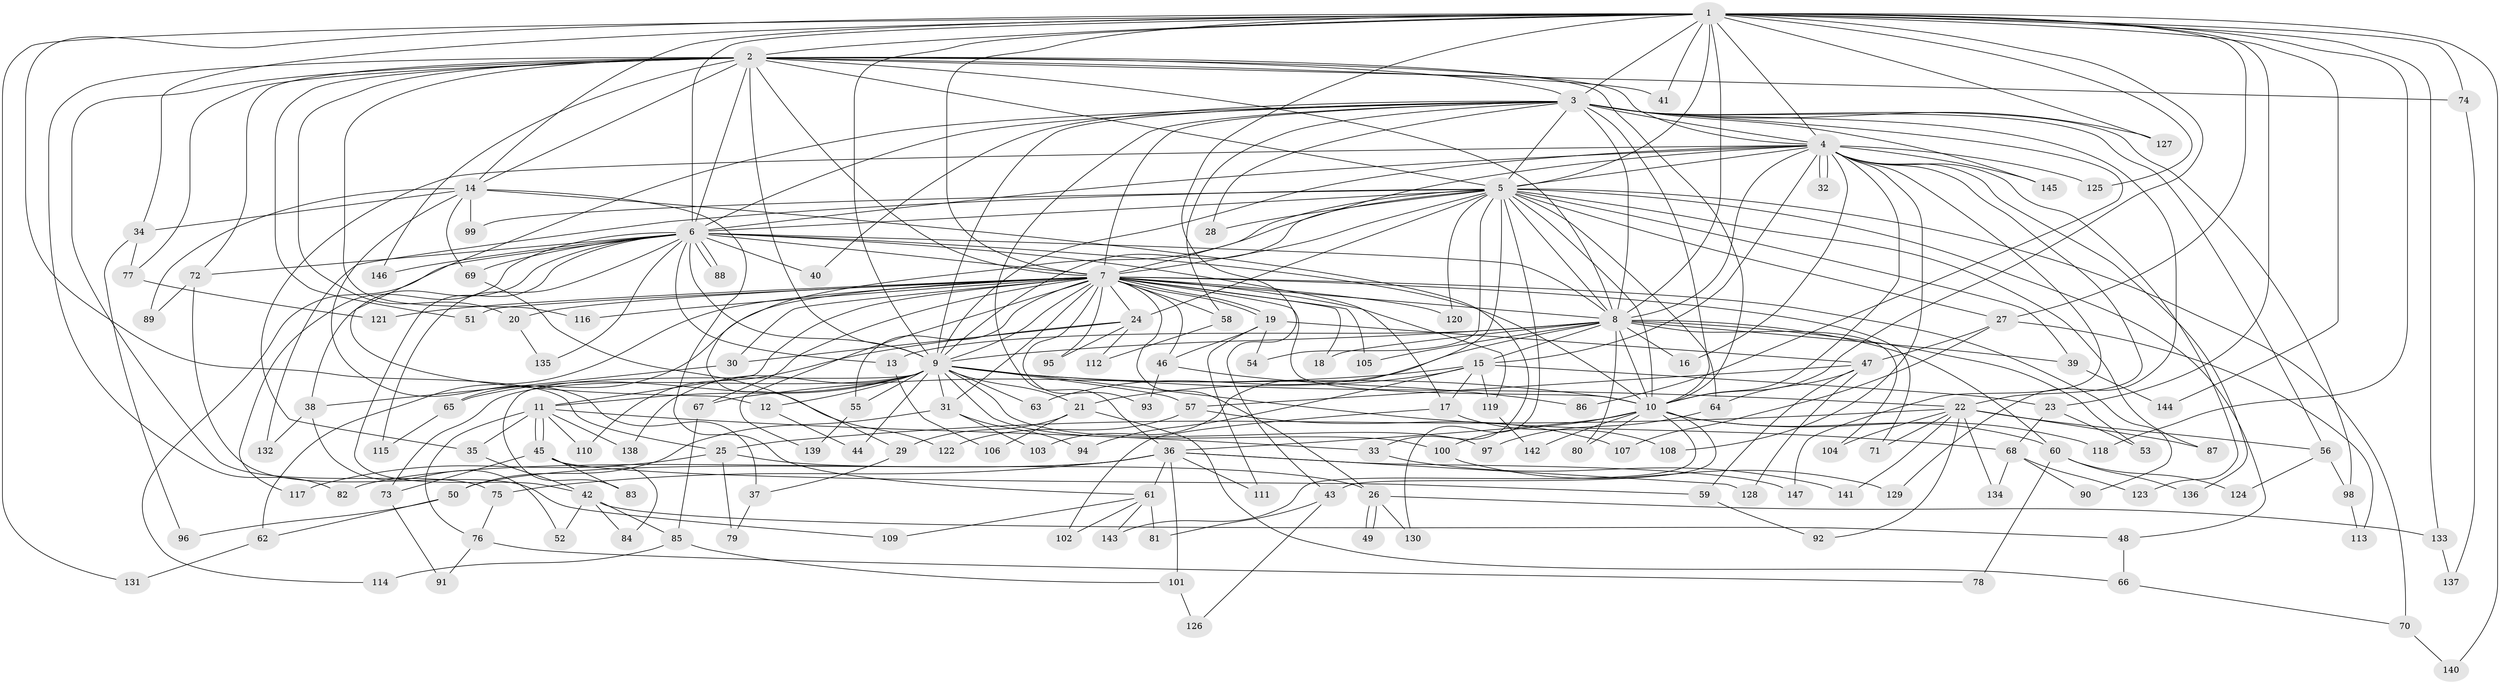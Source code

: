 // coarse degree distribution, {24: 0.017543859649122806, 17: 0.008771929824561403, 34: 0.017543859649122806, 22: 0.017543859649122806, 18: 0.008771929824561403, 15: 0.008771929824561403, 9: 0.017543859649122806, 3: 0.23684210526315788, 8: 0.008771929824561403, 2: 0.4473684210526316, 4: 0.10526315789473684, 6: 0.03508771929824561, 5: 0.043859649122807015, 10: 0.008771929824561403, 7: 0.017543859649122806}
// Generated by graph-tools (version 1.1) at 2025/41/03/06/25 10:41:35]
// undirected, 147 vertices, 319 edges
graph export_dot {
graph [start="1"]
  node [color=gray90,style=filled];
  1;
  2;
  3;
  4;
  5;
  6;
  7;
  8;
  9;
  10;
  11;
  12;
  13;
  14;
  15;
  16;
  17;
  18;
  19;
  20;
  21;
  22;
  23;
  24;
  25;
  26;
  27;
  28;
  29;
  30;
  31;
  32;
  33;
  34;
  35;
  36;
  37;
  38;
  39;
  40;
  41;
  42;
  43;
  44;
  45;
  46;
  47;
  48;
  49;
  50;
  51;
  52;
  53;
  54;
  55;
  56;
  57;
  58;
  59;
  60;
  61;
  62;
  63;
  64;
  65;
  66;
  67;
  68;
  69;
  70;
  71;
  72;
  73;
  74;
  75;
  76;
  77;
  78;
  79;
  80;
  81;
  82;
  83;
  84;
  85;
  86;
  87;
  88;
  89;
  90;
  91;
  92;
  93;
  94;
  95;
  96;
  97;
  98;
  99;
  100;
  101;
  102;
  103;
  104;
  105;
  106;
  107;
  108;
  109;
  110;
  111;
  112;
  113;
  114;
  115;
  116;
  117;
  118;
  119;
  120;
  121;
  122;
  123;
  124;
  125;
  126;
  127;
  128;
  129;
  130;
  131;
  132;
  133;
  134;
  135;
  136;
  137;
  138;
  139;
  140;
  141;
  142;
  143;
  144;
  145;
  146;
  147;
  1 -- 2;
  1 -- 3;
  1 -- 4;
  1 -- 5;
  1 -- 6;
  1 -- 7;
  1 -- 8;
  1 -- 9;
  1 -- 10;
  1 -- 14;
  1 -- 23;
  1 -- 25;
  1 -- 27;
  1 -- 34;
  1 -- 41;
  1 -- 43;
  1 -- 74;
  1 -- 118;
  1 -- 125;
  1 -- 127;
  1 -- 131;
  1 -- 133;
  1 -- 140;
  1 -- 144;
  2 -- 3;
  2 -- 4;
  2 -- 5;
  2 -- 6;
  2 -- 7;
  2 -- 8;
  2 -- 9;
  2 -- 10;
  2 -- 14;
  2 -- 20;
  2 -- 41;
  2 -- 51;
  2 -- 72;
  2 -- 74;
  2 -- 75;
  2 -- 77;
  2 -- 82;
  2 -- 116;
  2 -- 146;
  3 -- 4;
  3 -- 5;
  3 -- 6;
  3 -- 7;
  3 -- 8;
  3 -- 9;
  3 -- 10;
  3 -- 12;
  3 -- 28;
  3 -- 36;
  3 -- 40;
  3 -- 56;
  3 -- 58;
  3 -- 86;
  3 -- 98;
  3 -- 127;
  3 -- 129;
  3 -- 145;
  4 -- 5;
  4 -- 6;
  4 -- 7;
  4 -- 8;
  4 -- 9;
  4 -- 10;
  4 -- 15;
  4 -- 16;
  4 -- 22;
  4 -- 32;
  4 -- 32;
  4 -- 35;
  4 -- 108;
  4 -- 123;
  4 -- 125;
  4 -- 136;
  4 -- 145;
  4 -- 147;
  5 -- 6;
  5 -- 7;
  5 -- 8;
  5 -- 9;
  5 -- 10;
  5 -- 24;
  5 -- 27;
  5 -- 28;
  5 -- 29;
  5 -- 39;
  5 -- 48;
  5 -- 54;
  5 -- 64;
  5 -- 70;
  5 -- 87;
  5 -- 99;
  5 -- 103;
  5 -- 120;
  5 -- 130;
  5 -- 132;
  6 -- 7;
  6 -- 8;
  6 -- 9;
  6 -- 10;
  6 -- 13;
  6 -- 17;
  6 -- 38;
  6 -- 40;
  6 -- 42;
  6 -- 69;
  6 -- 72;
  6 -- 88;
  6 -- 88;
  6 -- 114;
  6 -- 115;
  6 -- 117;
  6 -- 135;
  6 -- 146;
  7 -- 8;
  7 -- 9;
  7 -- 10;
  7 -- 11;
  7 -- 18;
  7 -- 19;
  7 -- 19;
  7 -- 20;
  7 -- 24;
  7 -- 26;
  7 -- 30;
  7 -- 31;
  7 -- 46;
  7 -- 51;
  7 -- 55;
  7 -- 58;
  7 -- 62;
  7 -- 65;
  7 -- 67;
  7 -- 71;
  7 -- 90;
  7 -- 93;
  7 -- 95;
  7 -- 105;
  7 -- 116;
  7 -- 119;
  7 -- 120;
  7 -- 121;
  7 -- 139;
  8 -- 9;
  8 -- 10;
  8 -- 13;
  8 -- 15;
  8 -- 16;
  8 -- 18;
  8 -- 39;
  8 -- 53;
  8 -- 60;
  8 -- 63;
  8 -- 80;
  8 -- 104;
  8 -- 105;
  9 -- 10;
  9 -- 11;
  9 -- 12;
  9 -- 21;
  9 -- 22;
  9 -- 31;
  9 -- 44;
  9 -- 55;
  9 -- 57;
  9 -- 63;
  9 -- 65;
  9 -- 68;
  9 -- 73;
  9 -- 83;
  9 -- 97;
  9 -- 100;
  9 -- 138;
  10 -- 36;
  10 -- 43;
  10 -- 60;
  10 -- 80;
  10 -- 100;
  10 -- 118;
  10 -- 142;
  10 -- 143;
  11 -- 33;
  11 -- 35;
  11 -- 45;
  11 -- 45;
  11 -- 76;
  11 -- 110;
  11 -- 138;
  12 -- 44;
  13 -- 106;
  14 -- 33;
  14 -- 34;
  14 -- 37;
  14 -- 61;
  14 -- 69;
  14 -- 89;
  14 -- 99;
  15 -- 17;
  15 -- 21;
  15 -- 23;
  15 -- 67;
  15 -- 94;
  15 -- 119;
  17 -- 102;
  17 -- 108;
  19 -- 46;
  19 -- 47;
  19 -- 54;
  19 -- 111;
  20 -- 135;
  21 -- 29;
  21 -- 66;
  21 -- 106;
  22 -- 25;
  22 -- 56;
  22 -- 71;
  22 -- 87;
  22 -- 92;
  22 -- 104;
  22 -- 134;
  22 -- 141;
  23 -- 53;
  23 -- 68;
  24 -- 30;
  24 -- 95;
  24 -- 110;
  24 -- 112;
  25 -- 26;
  25 -- 79;
  25 -- 117;
  26 -- 49;
  26 -- 49;
  26 -- 130;
  26 -- 133;
  27 -- 47;
  27 -- 107;
  27 -- 113;
  29 -- 37;
  30 -- 38;
  31 -- 50;
  31 -- 94;
  31 -- 103;
  33 -- 141;
  34 -- 77;
  34 -- 96;
  35 -- 42;
  36 -- 50;
  36 -- 61;
  36 -- 75;
  36 -- 82;
  36 -- 101;
  36 -- 111;
  36 -- 128;
  36 -- 147;
  37 -- 79;
  38 -- 52;
  38 -- 132;
  39 -- 144;
  42 -- 48;
  42 -- 52;
  42 -- 84;
  42 -- 85;
  43 -- 81;
  43 -- 126;
  45 -- 59;
  45 -- 73;
  45 -- 83;
  45 -- 84;
  46 -- 86;
  46 -- 93;
  47 -- 57;
  47 -- 59;
  47 -- 64;
  47 -- 128;
  48 -- 66;
  50 -- 62;
  50 -- 96;
  55 -- 139;
  56 -- 98;
  56 -- 124;
  57 -- 107;
  57 -- 122;
  58 -- 112;
  59 -- 92;
  60 -- 78;
  60 -- 124;
  60 -- 136;
  61 -- 81;
  61 -- 102;
  61 -- 109;
  61 -- 143;
  62 -- 131;
  64 -- 97;
  65 -- 115;
  66 -- 70;
  67 -- 85;
  68 -- 90;
  68 -- 123;
  68 -- 134;
  69 -- 122;
  70 -- 140;
  72 -- 89;
  72 -- 109;
  73 -- 91;
  74 -- 137;
  75 -- 76;
  76 -- 78;
  76 -- 91;
  77 -- 121;
  85 -- 101;
  85 -- 114;
  98 -- 113;
  100 -- 129;
  101 -- 126;
  119 -- 142;
  133 -- 137;
}
